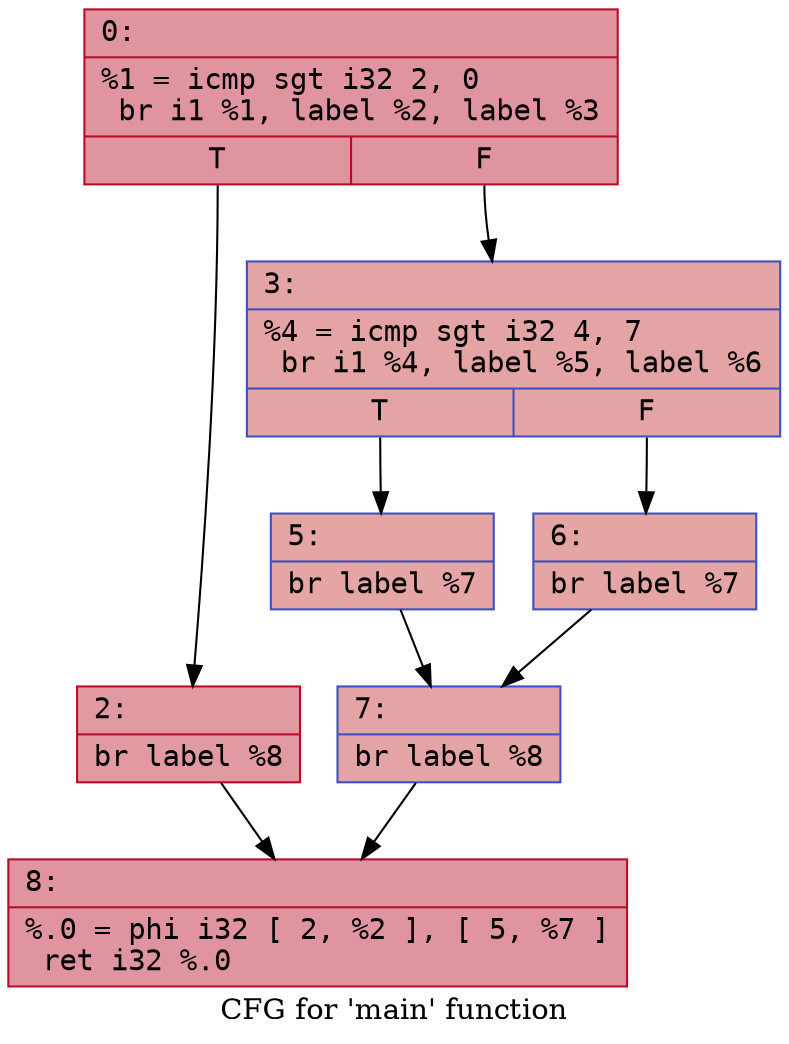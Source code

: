 digraph "CFG for 'main' function" {
	label="CFG for 'main' function";

	Node0x600003725ea0 [shape=record,color="#b70d28ff", style=filled, fillcolor="#b70d2870" fontname="Courier",label="{0:\l|  %1 = icmp sgt i32 2, 0\l  br i1 %1, label %2, label %3\l|{<s0>T|<s1>F}}"];
	Node0x600003725ea0:s0 -> Node0x600003726030[tooltip="0 -> 2\nProbability 62.50%" ];
	Node0x600003725ea0:s1 -> Node0x600003726080[tooltip="0 -> 3\nProbability 37.50%" ];
	Node0x600003726030 [shape=record,color="#b70d28ff", style=filled, fillcolor="#bb1b2c70" fontname="Courier",label="{2:\l|  br label %8\l}"];
	Node0x600003726030 -> Node0x600003725fe0[tooltip="2 -> 8\nProbability 100.00%" ];
	Node0x600003726080 [shape=record,color="#3d50c3ff", style=filled, fillcolor="#c32e3170" fontname="Courier",label="{3:\l|  %4 = icmp sgt i32 4, 7\l  br i1 %4, label %5, label %6\l|{<s0>T|<s1>F}}"];
	Node0x600003726080:s0 -> Node0x600003725f40[tooltip="3 -> 5\nProbability 50.00%" ];
	Node0x600003726080:s1 -> Node0x6000037260d0[tooltip="3 -> 6\nProbability 50.00%" ];
	Node0x600003725f40 [shape=record,color="#3d50c3ff", style=filled, fillcolor="#c5333470" fontname="Courier",label="{5:\l|  br label %7\l}"];
	Node0x600003725f40 -> Node0x600003726120[tooltip="5 -> 7\nProbability 100.00%" ];
	Node0x6000037260d0 [shape=record,color="#3d50c3ff", style=filled, fillcolor="#c5333470" fontname="Courier",label="{6:\l|  br label %7\l}"];
	Node0x6000037260d0 -> Node0x600003726120[tooltip="6 -> 7\nProbability 100.00%" ];
	Node0x600003726120 [shape=record,color="#3d50c3ff", style=filled, fillcolor="#c32e3170" fontname="Courier",label="{7:\l|  br label %8\l}"];
	Node0x600003726120 -> Node0x600003725fe0[tooltip="7 -> 8\nProbability 100.00%" ];
	Node0x600003725fe0 [shape=record,color="#b70d28ff", style=filled, fillcolor="#b70d2870" fontname="Courier",label="{8:\l|  %.0 = phi i32 [ 2, %2 ], [ 5, %7 ]\l  ret i32 %.0\l}"];
}
